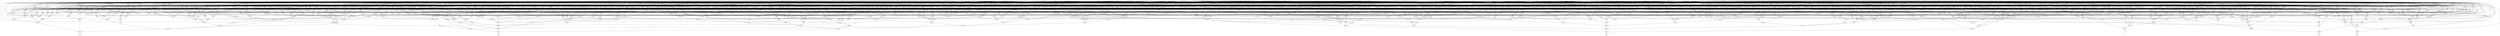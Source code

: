 digraph G {
    274 -> 673;
    657 -> 673;
    499 -> 673;
    1278 -> 274;
    695 -> 274;
    1155 -> 274;
    680 -> 1278;
    709 -> 1278;
    536 -> 1278;
    1354 -> 709;
    818 -> 709;
    1381 -> 709;
    971 -> 1381;
    698 -> 1381;
    253 -> 698;
    649 -> 698;
    892 -> 818;
    649 -> 818;
    762 -> 1354;
    971 -> 1354;
    613 -> 680;
    892 -> 680;
    751 -> 680;
    762 -> 751;
    253 -> 751;
    1381 -> 695;
    1280 -> 695;
    1516 -> 695;
    684 -> 1280;
    613 -> 1280;
    698 -> 684;
    876 -> 684;
    892 -> 876;
    253 -> 876;
    647 -> 1155;
    633 -> 1155;
    613 -> 1155;
    971 -> 633;
    722 -> 633;
    762 -> 722;
    1516 -> 722;
    1440 -> 647;
    971 -> 647;
    1516 -> 1440;
    536 -> 1440;
    762 -> 1440;
    519 -> 657;
    465 -> 657;
    663 -> 657;
    253 -> 663;
    857 -> 663;
    544 -> 663;
    617 -> 857;
    971 -> 857;
    736 -> 617;
    536 -> 617;
    649 -> 736;
    1516 -> 736;
    1440 -> 544;
    722 -> 544;
    888 -> 544;
    613 -> 888;
    253 -> 888;
    675 -> 465;
    537 -> 465;
    665 -> 675;
    253 -> 675;
    1516 -> 665;
    762 -> 665;
    1132 -> 537;
    669 -> 537;
    1516 -> 1132;
    971 -> 1132;
    649 -> 669;
    762 -> 669;
    892 -> 519;
    536 -> 519;
    636 -> 499;
    523 -> 499;
    683 -> 499;
    908 -> 636;
    468 -> 636;
    1231 -> 636;
    1516 -> 908;
    855 -> 908;
    684 -> 908;
    613 -> 855;
    536 -> 855;
    739 -> 468;
    536 -> 468;
    745 -> 468;
    613 -> 745;
    971 -> 745;
    253 -> 739;
    762 -> 739;
    1347 -> 1231;
    1388 -> 1231;
    1516 -> 1347;
    536 -> 1347;
    971 -> 1347;
    253 -> 1388;
    613 -> 1388;
    818 -> 523;
    633 -> 523;
    712 -> 523;
    837 -> 712;
    1516 -> 712;
    818 -> 837;
    613 -> 837;
    848 -> 683;
    684 -> 683;
    788 -> 683;
    1388 -> 788;
    772 -> 788;
    971 -> 772;
    1516 -> 772;
    536 -> 848;
    613 -> 848;
    525 -> 608;
    1403 -> 608;
    595 -> 608;
    373 -> 1403;
    909 -> 1403;
    939 -> 1403;
    547 -> 373;
    797 -> 373;
    592 -> 373;
    1470 -> 547;
    584 -> 547;
    792 -> 547;
    578 -> 792;
    1255 -> 792;
    630 -> 792;
    551 -> 630;
    570 -> 630;
    546 -> 630;
    629 -> 546;
    762 -> 546;
    594 -> 546;
    721 -> 629;
    613 -> 629;
    564 -> 721;
    696 -> 721;
    573 -> 570;
    944 -> 570;
    700 -> 573;
    696 -> 573;
    253 -> 551;
    971 -> 551;
    336 -> 578;
    721 -> 578;
    1388 -> 336;
    1214 -> 336;
    700 -> 1214;
    762 -> 1214;
    767 -> 1255;
    944 -> 1255;
    649 -> 767;
    892 -> 767;
    564 -> 767;
    971 -> 584;
    1423 -> 584;
    925 -> 584;
    700 -> 925;
    560 -> 925;
    551 -> 925;
    892 -> 560;
    971 -> 560;
    700 -> 1423;
    649 -> 1423;
    492 -> 1470;
    944 -> 1470;
    696 -> 492;
    594 -> 492;
    634 -> 797;
    291 -> 797;
    654 -> 797;
    601 -> 634;
    553 -> 634;
    849 -> 634;
    598 -> 849;
    762 -> 849;
    652 -> 598;
    700 -> 598;
    856 -> 652;
    944 -> 652;
    613 -> 856;
    530 -> 856;
    922 -> 553;
    594 -> 553;
    863 -> 922;
    696 -> 922;
    892 -> 863;
    700 -> 863;
    762 -> 601;
    944 -> 601;
    529 -> 291;
    717 -> 291;
    558 -> 291;
    831 -> 717;
    671 -> 717;
    641 -> 717;
    253 -> 641;
    872 -> 641;
    873 -> 641;
    588 -> 873;
    527 -> 873;
    762 -> 588;
    530 -> 588;
    564 -> 527;
    594 -> 527;
    649 -> 872;
    892 -> 872;
    700 -> 872;
    739 -> 671;
    551 -> 671;
    872 -> 671;
    530 -> 831;
    594 -> 831;
    944 -> 831;
    554 -> 529;
    610 -> 529;
    530 -> 529;
    730 -> 610;
    524 -> 610;
    892 -> 730;
    564 -> 730;
    696 -> 524;
    762 -> 524;
    739 -> 554;
    521 -> 554;
    700 -> 521;
    564 -> 521;
    747 -> 558;
    854 -> 558;
    1196 -> 558;
    948 -> 747;
    961 -> 747;
    892 -> 948;
    530 -> 948;
    696 -> 961;
    944 -> 961;
    818 -> 854;
    944 -> 854;
    575 -> 1196;
    727 -> 1196;
    701 -> 1196;
    613 -> 727;
    594 -> 727;
    696 -> 575;
    649 -> 575;
    530 -> 701;
    944 -> 701;
    391 -> 654;
    796 -> 654;
    800 -> 654;
    804 -> 800;
    812 -> 800;
    762 -> 800;
    817 -> 812;
    621 -> 812;
    649 -> 817;
    530 -> 817;
    696 -> 621;
    564 -> 621;
    856 -> 804;
    521 -> 804;
    748 -> 796;
    829 -> 796;
    835 -> 796;
    888 -> 835;
    530 -> 835;
    971 -> 835;
    530 -> 829;
    594 -> 829;
    649 -> 748;
    971 -> 748;
    700 -> 391;
    564 -> 391;
    385 -> 592;
    1120 -> 592;
    841 -> 592;
    808 -> 385;
    687 -> 385;
    741 -> 385;
    971 -> 741;
    1496 -> 741;
    814 -> 741;
    551 -> 814;
    969 -> 814;
    594 -> 814;
    564 -> 969;
    696 -> 969;
    969 -> 1496;
    817 -> 1496;
    793 -> 808;
    969 -> 808;
    594 -> 808;
    700 -> 793;
    649 -> 793;
    560 -> 793;
    727 -> 687;
    601 -> 687;
    696 -> 687;
    715 -> 1120;
    1487 -> 1120;
    700 -> 715;
    835 -> 715;
    944 -> 715;
    976 -> 1487;
    588 -> 1487;
    253 -> 1487;
    700 -> 976;
    944 -> 976;
    723 -> 841;
    965 -> 841;
    1452 -> 841;
    521 -> 965;
    530 -> 965;
    1257 -> 723;
    971 -> 723;
    892 -> 1257;
    762 -> 1257;
    888 -> 1452;
    969 -> 1452;
    764 -> 1452;
    700 -> 764;
    971 -> 764;
    971 -> 909;
    784 -> 909;
    858 -> 909;
    859 -> 858;
    612 -> 858;
    948 -> 859;
    740 -> 859;
    696 -> 859;
    1423 -> 740;
    594 -> 740;
    564 -> 612;
    971 -> 612;
    727 -> 784;
    969 -> 784;
    1487 -> 784;
    971 -> 939;
    290 -> 939;
    926 -> 939;
    1368 -> 926;
    875 -> 926;
    877 -> 926;
    700 -> 875;
    710 -> 875;
    739 -> 875;
    649 -> 710;
    762 -> 710;
    818 -> 1368;
    762 -> 1368;
    721 -> 877;
    594 -> 877;
    942 -> 290;
    879 -> 290;
    762 -> 290;
    573 -> 942;
    613 -> 942;
    944 -> 942;
    696 -> 879;
    820 -> 879;
    613 -> 879;
    594 -> 820;
    944 -> 820;
    832 -> 525;
    880 -> 525;
    553 -> 832;
    868 -> 832;
    881 -> 832;
    594 -> 881;
    856 -> 881;
    828 -> 881;
    818 -> 828;
    530 -> 828;
    884 -> 868;
    948 -> 868;
    700 -> 868;
    253 -> 884;
    696 -> 884;
    564 -> 880;
    762 -> 880;
    564 -> 595;
    309 -> 595;
    752 -> 595;
    971 -> 309;
    881 -> 309;
    686 -> 309;
    925 -> 686;
    829 -> 686;
    806 -> 752;
    961 -> 752;
    594 -> 806;
    875 -> 806;
    336 -> 806;
    1280 -> 623;
    1300 -> 623;
    627 -> 623;
    920 -> 627;
    1255 -> 627;
    889 -> 627;
    275 -> 920;
    530 -> 920;
    628 -> 275;
    662 -> 275;
    892 -> 628;
    696 -> 628;
    649 -> 662;
    696 -> 662;
    498 -> 889;
    818 -> 889;
    740 -> 889;
    613 -> 498;
    594 -> 498;
    863 -> 1300;
    594 -> 1300;
    897 -> 901;
    539 -> 901;
    910 -> 901;
    569 -> 897;
    794 -> 897;
    411 -> 897;
    748 -> 411;
    921 -> 411;
    511 -> 411;
    929 -> 511;
    556 -> 511;
    722 -> 511;
    1258 -> 556;
    770 -> 556;
    950 -> 556;
    721 -> 950;
    611 -> 950;
    328 -> 950;
    958 -> 328;
    965 -> 328;
    325 -> 328;
    451 -> 325;
    1370 -> 325;
    700 -> 325;
    971 -> 451;
    876 -> 451;
    530 -> 1370;
    564 -> 1370;
    818 -> 958;
    253 -> 958;
    863 -> 611;
    253 -> 611;
    451 -> 1258;
    960 -> 1258;
    493 -> 960;
    1289 -> 960;
    594 -> 960;
    696 -> 493;
    530 -> 493;
    564 -> 1289;
    944 -> 1289;
    903 -> 770;
    818 -> 770;
    574 -> 770;
    564 -> 903;
    944 -> 903;
    253 -> 574;
    530 -> 574;
    594 -> 574;
    285 -> 929;
    1037 -> 929;
    700 -> 929;
    958 -> 1037;
    962 -> 1037;
    530 -> 962;
    696 -> 962;
    944 -> 962;
    451 -> 285;
    1050 -> 285;
    493 -> 1050;
    944 -> 1050;
    689 -> 921;
    967 -> 921;
    1467 -> 921;
    989 -> 1467;
    718 -> 1467;
    974 -> 1467;
    982 -> 718;
    850 -> 718;
    656 -> 982;
    732 -> 982;
    536 -> 656;
    756 -> 656;
    564 -> 756;
    613 -> 756;
    762 -> 732;
    674 -> 732;
    892 -> 674;
    1516 -> 674;
    728 -> 850;
    944 -> 850;
    530 -> 728;
    594 -> 728;
    643 -> 989;
    257 -> 989;
    985 -> 989;
    536 -> 643;
    526 -> 643;
    564 -> 526;
    613 -> 526;
    530 -> 257;
    594 -> 257;
    944 -> 257;
    1516 -> 985;
    762 -> 985;
    253 -> 974;
    696 -> 974;
    700 -> 974;
    643 -> 967;
    985 -> 967;
    253 -> 689;
    724 -> 689;
    986 -> 689;
    944 -> 986;
    734 -> 986;
    594 -> 734;
    530 -> 734;
    892 -> 724;
    700 -> 724;
    696 -> 724;
    782 -> 794;
    528 -> 794;
    819 -> 794;
    1099 -> 819;
    900 -> 819;
    931 -> 819;
    833 -> 900;
    943 -> 900;
    555 -> 900;
    991 -> 555;
    1135 -> 555;
    874 -> 991;
    830 -> 991;
    530 -> 874;
    944 -> 874;
    594 -> 830;
    700 -> 830;
    253 -> 1135;
    696 -> 1135;
    696 -> 943;
    1495 -> 943;
    700 -> 1495;
    253 -> 1495;
    944 -> 833;
    594 -> 833;
    530 -> 833;
    974 -> 1099;
    986 -> 1099;
    1151 -> 1099;
    1383 -> 1151;
    893 -> 1151;
    1495 -> 1383;
    696 -> 1383;
    944 -> 893;
    1019 -> 893;
    530 -> 1019;
    594 -> 1019;
    564 -> 931;
    613 -> 931;
    536 -> 931;
    949 -> 528;
    1345 -> 528;
    514 -> 1345;
    850 -> 1345;
    301 -> 1345;
    510 -> 301;
    974 -> 301;
    734 -> 510;
    944 -> 510;
    253 -> 514;
    700 -> 514;
    696 -> 514;
    1383 -> 949;
    651 -> 949;
    1019 -> 651;
    944 -> 651;
    526 -> 782;
    536 -> 782;
    736 -> 569;
    762 -> 569;
    505 -> 539;
    502 -> 539;
    501 -> 539;
    370 -> 505;
    1507 -> 505;
    495 -> 505;
    1088 -> 370;
    977 -> 370;
    968 -> 370;
    253 -> 977;
    899 -> 977;
    895 -> 977;
    488 -> 895;
    487 -> 895;
    818 -> 895;
    650 -> 487;
    772 -> 487;
    727 -> 650;
    969 -> 650;
    879 -> 650;
    1145 -> 488;
    661 -> 488;
    482 -> 488;
    1312 -> 482;
    722 -> 482;
    696 -> 482;
    727 -> 1312;
    944 -> 1312;
    848 -> 661;
    829 -> 661;
    762 -> 1145;
    564 -> 1145;
    475 -> 899;
    862 -> 899;
    474 -> 899;
    825 -> 474;
    527 -> 474;
    472 -> 474;
    537 -> 472;
    519 -> 472;
    530 -> 825;
    696 -> 825;
    1347 -> 862;
    581 -> 862;
    892 -> 581;
    649 -> 581;
    469 -> 475;
    825 -> 475;
    594 -> 475;
    944 -> 469;
    564 -> 469;
    957 -> 1088;
    1319 -> 1088;
    974 -> 1088;
    473 -> 1319;
    893 -> 1319;
    463 -> 473;
    1001 -> 473;
    674 -> 463;
    971 -> 463;
    564 -> 1001;
    613 -> 1001;
    536 -> 1001;
    640 -> 957;
    816 -> 957;
    459 -> 957;
    1516 -> 640;
    971 -> 640;
    669 -> 640;
    564 -> 816;
    944 -> 816;
    734 -> 816;
    613 -> 459;
    536 -> 459;
    676 -> 968;
    496 -> 968;
    1270 -> 968;
    456 -> 1270;
    454 -> 1270;
    384 -> 1270;
    700 -> 384;
    449 -> 384;
    537 -> 384;
    613 -> 449;
    944 -> 449;
    864 -> 449;
    530 -> 864;
    536 -> 864;
    1132 -> 454;
    448 -> 454;
    564 -> 448;
    536 -> 448;
    418 -> 456;
    440 -> 456;
    892 -> 418;
    700 -> 418;
    253 -> 418;
    649 -> 440;
    530 -> 440;
    949 -> 676;
    640 -> 676;
    786 -> 676;
    564 -> 786;
    613 -> 786;
    536 -> 786;
    472 -> 496;
    1515 -> 496;
    498 -> 496;
    1425 -> 1515;
    944 -> 1515;
    696 -> 1425;
    530 -> 1425;
    434 -> 1507;
    802 -> 1507;
    938 -> 1507;
    907 -> 434;
    1318 -> 434;
    432 -> 434;
    446 -> 907;
    431 -> 907;
    428 -> 907;
    613 -> 428;
    1157 -> 428;
    423 -> 428;
    649 -> 423;
    421 -> 423;
    253 -> 423;
    701 -> 421;
    927 -> 421;
    536 -> 927;
    594 -> 927;
    751 -> 1157;
    674 -> 1157;
    974 -> 431;
    1019 -> 431;
    944 -> 431;
    772 -> 446;
    766 -> 446;
    892 -> 446;
    613 -> 766;
    564 -> 766;
    916 -> 1318;
    1246 -> 1318;
    417 -> 1318;
    647 -> 417;
    540 -> 417;
    517 -> 417;
    655 -> 540;
    498 -> 540;
    649 -> 655;
    789 -> 655;
    696 -> 789;
    944 -> 789;
    416 -> 517;
    674 -> 517;
    637 -> 517;
    536 -> 416;
    766 -> 416;
    514 -> 416;
    971 -> 637;
    762 -> 637;
    633 -> 916;
    913 -> 916;
    415 -> 916;
    564 -> 913;
    649 -> 913;
    613 -> 415;
    530 -> 415;
    594 -> 415;
    413 -> 1246;
    840 -> 1246;
    526 -> 1246;
    831 -> 413;
    1516 -> 413;
    698 -> 840;
    573 -> 840;
    574 -> 432;
    472 -> 432;
    410 -> 432;
    943 -> 410;
    661 -> 410;
    1332 -> 410;
    971 -> 1332;
    913 -> 1332;
    407 -> 802;
    372 -> 802;
    726 -> 802;
    405 -> 372;
    823 -> 372;
    975 -> 372;
    894 -> 975;
    403 -> 975;
    418 -> 975;
    902 -> 894;
    621 -> 894;
    665 -> 902;
    406 -> 902;
    971 -> 406;
    649 -> 406;
    848 -> 403;
    1019 -> 403;
    696 -> 823;
    498 -> 823;
    402 -> 405;
    406 -> 405;
    722 -> 405;
    564 -> 402;
    944 -> 402;
    472 -> 407;
    1515 -> 407;
    400 -> 407;
    253 -> 400;
    594 -> 400;
    818 -> 726;
    633 -> 726;
    472 -> 726;
    1210 -> 938;
    660 -> 938;
    737 -> 938;
    396 -> 737;
    862 -> 737;
    394 -> 737;
    647 -> 394;
    257 -> 394;
    269 -> 394;
    649 -> 269;
    253 -> 269;
    829 -> 396;
    526 -> 396;
    469 -> 1210;
    389 -> 1210;
    388 -> 1210;
    1381 -> 389;
    387 -> 389;
    892 -> 387;
    1516 -> 387;
    700 -> 388;
    530 -> 388;
    313 -> 660;
    1066 -> 660;
    383 -> 660;
    902 -> 313;
    257 -> 313;
    848 -> 1066;
    730 -> 1066;
    700 -> 383;
    696 -> 383;
    593 -> 495;
    381 -> 495;
    952 -> 495;
    354 -> 593;
    1178 -> 593;
    716 -> 593;
    1009 -> 1178;
    990 -> 1178;
    379 -> 1178;
    376 -> 379;
    693 -> 379;
    769 -> 379;
    375 -> 769;
    415 -> 769;
    545 -> 375;
    536 -> 375;
    892 -> 545;
    564 -> 545;
    594 -> 693;
    1263 -> 693;
    613 -> 1263;
    536 -> 1263;
    649 -> 376;
    564 -> 376;
    696 -> 376;
    374 -> 1009;
    445 -> 1009;
    628 -> 374;
    536 -> 374;
    944 -> 445;
    498 -> 445;
    586 -> 990;
    721 -> 990;
    519 -> 586;
    498 -> 586;
    550 -> 716;
    599 -> 716;
    573 -> 716;
    963 -> 599;
    519 -> 599;
    422 -> 599;
    736 -> 422;
    971 -> 422;
    944 -> 963;
    564 -> 963;
    613 -> 963;
    931 -> 550;
    674 -> 550;
    860 -> 550;
    649 -> 860;
    762 -> 860;
    971 -> 860;
    1516 -> 354;
    762 -> 354;
    971 -> 354;
    486 -> 381;
    882 -> 381;
    366 -> 381;
    409 -> 486;
    722 -> 486;
    1423 -> 486;
    877 -> 409;
    533 -> 409;
    365 -> 409;
    1138 -> 533;
    253 -> 533;
    944 -> 1138;
    395 -> 1138;
    613 -> 395;
    530 -> 395;
    831 -> 365;
    361 -> 365;
    668 -> 365;
    696 -> 361;
    613 -> 361;
    344 -> 361;
    564 -> 344;
    253 -> 344;
    820 -> 668;
    395 -> 668;
    356 -> 668;
    564 -> 356;
    253 -> 356;
    696 -> 356;
    353 -> 882;
    478 -> 882;
    893 -> 882;
    967 -> 478;
    1383 -> 478;
    748 -> 478;
    943 -> 353;
    656 -> 353;
    902 -> 353;
    302 -> 366;
    954 -> 366;
    351 -> 366;
    514 -> 954;
    831 -> 954;
    349 -> 954;
    850 -> 349;
    943 -> 349;
    431 -> 349;
    348 -> 351;
    354 -> 351;
    1050 -> 348;
    1370 -> 348;
    369 -> 348;
    594 -> 369;
    536 -> 369;
    587 -> 369;
    892 -> 587;
    253 -> 587;
    346 -> 302;
    674 -> 302;
    971 -> 302;
    766 -> 346;
    536 -> 346;
    514 -> 952;
    1512 -> 952;
    513 -> 952;
    259 -> 513;
    518 -> 513;
    569 -> 513;
    375 -> 518;
    856 -> 518;
    594 -> 518;
    548 -> 259;
    652 -> 259;
    345 -> 259;
    542 -> 548;
    536 -> 548;
    892 -> 542;
    700 -> 542;
    931 -> 345;
    724 -> 345;
    833 -> 1512;
    473 -> 1512;
    561 -> 1512;
    850 -> 561;
    640 -> 561;
    786 -> 561;
    611 -> 502;
    781 -> 502;
    626 -> 502;
    890 -> 626;
    1276 -> 626;
    510 -> 626;
    491 -> 1276;
    827 -> 1276;
    677 -> 1276;
    1220 -> 677;
    656 -> 677;
    406 -> 677;
    342 -> 1220;
    985 -> 1220;
    340 -> 1220;
    1495 -> 340;
    674 -> 340;
    696 -> 340;
    892 -> 342;
    253 -> 342;
    696 -> 342;
    643 -> 827;
    892 -> 827;
    338 -> 491;
    964 -> 491;
    751 -> 338;
    736 -> 338;
    696 -> 964;
    700 -> 964;
    704 -> 890;
    1394 -> 890;
    643 -> 890;
    696 -> 1394;
    876 -> 1394;
    966 -> 1394;
    1354 -> 966;
    736 -> 966;
    1397 -> 704;
    1262 -> 704;
    892 -> 704;
    971 -> 1397;
    736 -> 1397;
    700 -> 1262;
    696 -> 1262;
    253 -> 1262;
    772 -> 781;
    1267 -> 781;
    720 -> 781;
    629 -> 720;
    413 -> 720;
    1019 -> 1267;
    1454 -> 1267;
    500 -> 1267;
    833 -> 500;
    453 -> 500;
    613 -> 500;
    564 -> 453;
    696 -> 453;
    331 -> 1454;
    696 -> 1454;
    613 -> 1454;
    564 -> 331;
    944 -> 331;
    722 -> 501;
    330 -> 501;
    1072 -> 501;
    744 -> 330;
    377 -> 330;
    427 -> 330;
    911 -> 427;
    324 -> 427;
    1019 -> 911;
    1041 -> 911;
    321 -> 911;
    314 -> 321;
    756 -> 321;
    829 -> 314;
    789 -> 314;
    564 -> 1041;
    944 -> 1041;
    852 -> 1041;
    696 -> 852;
    613 -> 852;
    700 -> 324;
    253 -> 324;
    649 -> 324;
    728 -> 377;
    1041 -> 377;
    937 -> 377;
    510 -> 937;
    312 -> 937;
    969 -> 312;
    613 -> 312;
    253 -> 744;
    700 -> 744;
    649 -> 744;
    733 -> 1072;
    779 -> 1072;
    772 -> 1072;
    507 -> 779;
    613 -> 779;
    565 -> 779;
    530 -> 507;
    283 -> 507;
    310 -> 507;
    453 -> 310;
    986 -> 310;
    1238 -> 310;
    594 -> 1238;
    402 -> 1238;
    307 -> 1238;
    696 -> 307;
    530 -> 307;
    594 -> 283;
    696 -> 283;
    402 -> 283;
    1495 -> 565;
    892 -> 565;
    306 -> 733;
    1301 -> 733;
    304 -> 733;
    443 -> 306;
    436 -> 306;
    892 -> 306;
    483 -> 443;
    893 -> 443;
    886 -> 443;
    613 -> 483;
    969 -> 483;
    831 -> 886;
    299 -> 886;
    613 -> 299;
    696 -> 299;
    564 -> 299;
    253 -> 436;
    700 -> 436;
    483 -> 1301;
    1495 -> 1301;
    257 -> 1301;
    922 -> 304;
    735 -> 304;
    833 -> 304;
    613 -> 735;
    821 -> 735;
    253 -> 821;
    564 -> 821;
    297 -> 910;
    294 -> 910;
    512 -> 910;
    611 -> 297;
    296 -> 297;
    439 -> 297;
    722 -> 439;
    810 -> 439;
    289 -> 439;
    613 -> 810;
    393 -> 810;
    352 -> 810;
    572 -> 393;
    1039 -> 393;
    287 -> 393;
    453 -> 1039;
    850 -> 1039;
    773 -> 1039;
    986 -> 773;
    621 -> 773;
    812 -> 287;
    632 -> 287;
    833 -> 632;
    1262 -> 632;
    649 -> 572;
    700 -> 572;
    253 -> 572;
    552 -> 352;
    286 -> 352;
    979 -> 352;
    510 -> 552;
    483 -> 552;
    572 -> 552;
    549 -> 286;
    281 -> 286;
    1298 -> 286;
    971 -> 1298;
    1423 -> 1298;
    1425 -> 281;
    613 -> 281;
    944 -> 281;
    1425 -> 549;
    564 -> 549;
    613 -> 549;
    280 -> 979;
    766 -> 979;
    1013 -> 979;
    257 -> 280;
    253 -> 280;
    700 -> 1013;
    696 -> 1013;
    277 -> 289;
    327 -> 289;
    971 -> 289;
    682 -> 327;
    1159 -> 327;
    722 -> 327;
    273 -> 1159;
    863 -> 1159;
    1138 -> 273;
    272 -> 273;
    299 -> 273;
    530 -> 272;
    766 -> 272;
    415 -> 682;
    730 -> 682;
    442 -> 682;
    613 -> 442;
    944 -> 442;
    922 -> 442;
    762 -> 277;
    387 -> 277;
    639 -> 277;
    1289 -> 639;
    498 -> 639;
    696 -> 639;
    643 -> 296;
    778 -> 296;
    585 -> 296;
    696 -> 585;
    923 -> 585;
    335 -> 585;
    1145 -> 923;
    661 -> 923;
    1377 -> 923;
    1080 -> 1377;
    848 -> 1377;
    1354 -> 1080;
    833 -> 1080;
    339 -> 335;
    403 -> 335;
    453 -> 335;
    762 -> 339;
    422 -> 339;
    966 -> 778;
    651 -> 778;
    347 -> 778;
    594 -> 347;
    662 -> 347;
    494 -> 347;
    985 -> 494;
    971 -> 494;
    426 -> 294;
    1017 -> 294;
    935 -> 294;
    953 -> 426;
    461 -> 426;
    268 -> 426;
    754 -> 953;
    322 -> 953;
    831 -> 953;
    516 -> 322;
    675 -> 322;
    604 -> 322;
    264 -> 604;
    459 -> 604;
    757 -> 264;
    674 -> 264;
    649 -> 757;
    1354 -> 757;
    1001 -> 516;
    605 -> 516;
    649 -> 605;
    700 -> 605;
    696 -> 605;
    605 -> 754;
    262 -> 754;
    1461 -> 754;
    971 -> 1461;
    985 -> 1461;
    667 -> 1461;
    621 -> 667;
    459 -> 667;
    542 -> 262;
    564 -> 262;
    1222 -> 461;
    560 -> 461;
    359 -> 1222;
    989 -> 1222;
    329 -> 1222;
    967 -> 329;
    1083 -> 329;
    1019 -> 329;
    1447 -> 1083;
    256 -> 1083;
    700 -> 1447;
    253 -> 1447;
    944 -> 256;
    696 -> 256;
    696 -> 359;
    253 -> 359;
    700 -> 359;
    506 -> 268;
    912 -> 268;
    362 -> 268;
    564 -> 912;
    255 -> 912;
    843 -> 912;
    315 -> 843;
    729 -> 843;
    354 -> 729;
    580 -> 729;
    252 -> 729;
    1440 -> 252;
    721 -> 252;
    944 -> 580;
    864 -> 580;
    541 -> 315;
    1440 -> 315;
    696 -> 315;
    971 -> 541;
    649 -> 541;
    944 -> 541;
    530 -> 255;
    386 -> 255;
    1244 -> 255;
    1347 -> 1244;
    936 -> 1244;
    530 -> 936;
    762 -> 936;
    1516 -> 386;
    669 -> 386;
    536 -> 386;
    995 -> 362;
    999 -> 362;
    649 -> 362;
    982 -> 999;
    510 -> 999;
    514 -> 999;
    1183 -> 995;
    1000 -> 995;
    265 -> 995;
    1003 -> 265;
    661 -> 265;
    943 -> 265;
    762 -> 1003;
    944 -> 1003;
    564 -> 1003;
    1383 -> 1000;
    656 -> 1000;
    594 -> 1183;
    637 -> 1183;
    674 -> 1183;
    892 -> 506;
    1447 -> 506;
    1004 -> 1017;
    688 -> 1017;
    591 -> 1017;
    463 -> 591;
    531 -> 591;
    1363 -> 591;
    1010 -> 531;
    566 -> 531;
    1011 -> 531;
    931 -> 566;
    510 -> 566;
    1014 -> 566;
    986 -> 1014;
    782 -> 1014;
    331 -> 1011;
    1016 -> 1011;
    1143 -> 1011;
    1262 -> 1143;
    613 -> 1143;
    594 -> 1016;
    864 -> 1016;
    700 -> 1010;
    253 -> 1010;
    696 -> 1010;
    1018 -> 1363;
    932 -> 1363;
    418 -> 1363;
    696 -> 932;
    857 -> 932;
    944 -> 932;
    1020 -> 1018;
    364 -> 1018;
    536 -> 1018;
    422 -> 364;
    701 -> 364;
    471 -> 1020;
    860 -> 1020;
    825 -> 471;
    1516 -> 471;
    564 -> 471;
    1107 -> 1004;
    1021 -> 1004;
    354 -> 1004;
    1022 -> 1021;
    1023 -> 1021;
    516 -> 1021;
    449 -> 1022;
    542 -> 1022;
    262 -> 1023;
    1027 -> 1023;
    530 -> 1027;
    1263 -> 1027;
    346 -> 1107;
    1032 -> 1107;
    724 -> 1107;
    613 -> 1032;
    944 -> 1032;
    536 -> 1032;
    853 -> 688;
    1419 -> 688;
    1029 -> 688;
    1034 -> 1419;
    640 -> 1419;
    1495 -> 1419;
    696 -> 1034;
    893 -> 1034;
    314 -> 1034;
    1038 -> 853;
    1040 -> 853;
    444 -> 853;
    489 -> 444;
    831 -> 444;
    514 -> 444;
    971 -> 489;
    674 -> 489;
    665 -> 1040;
    1045 -> 1040;
    892 -> 1045;
    649 -> 1045;
    971 -> 1045;
    436 -> 1038;
    530 -> 1038;
    536 -> 1029;
    766 -> 1029;
    725 -> 935;
    842 -> 935;
    869 -> 935;
    1047 -> 725;
    1048 -> 725;
    818 -> 725;
    1049 -> 1048;
    1051 -> 1048;
    1516 -> 1048;
    1327 -> 1051;
    598 -> 1051;
    762 -> 1051;
    307 -> 1327;
    527 -> 1327;
    613 -> 1327;
    727 -> 1049;
    701 -> 1049;
    893 -> 1047;
    1052 -> 1047;
    1053 -> 1047;
    621 -> 1052;
    1054 -> 1052;
    1056 -> 1052;
    656 -> 1054;
    1064 -> 1054;
    971 -> 1064;
    665 -> 1064;
    494 -> 1056;
    848 -> 1056;
    453 -> 1056;
    1462 -> 1053;
    316 -> 1053;
    772 -> 1053;
    312 -> 316;
    652 -> 316;
    700 -> 316;
    942 -> 1462;
    396 -> 1462;
    1062 -> 1462;
    856 -> 1062;
    391 -> 1062;
    463 -> 869;
    311 -> 869;
    1065 -> 869;
    1067 -> 1065;
    1460 -> 1065;
    722 -> 1065;
    773 -> 1460;
    744 -> 1460;
    613 -> 1460;
    1068 -> 1067;
    1070 -> 1067;
    303 -> 1067;
    965 -> 303;
    837 -> 303;
    1073 -> 303;
    721 -> 1073;
    1409 -> 1073;
    613 -> 1073;
    892 -> 1409;
    649 -> 1409;
    700 -> 1409;
    854 -> 1068;
    1075 -> 1068;
    1013 -> 1075;
    613 -> 1075;
    700 -> 1070;
    1077 -> 1070;
    1381 -> 1070;
    564 -> 1077;
    530 -> 1077;
    1081 -> 311;
    782 -> 311;
    467 -> 311;
    1006 -> 467;
    855 -> 467;
    331 -> 1006;
    1019 -> 1006;
    359 -> 1006;
    833 -> 1081;
    1084 -> 1081;
    700 -> 1084;
    253 -> 1084;
    696 -> 1084;
    1086 -> 842;
    1089 -> 842;
    1090 -> 842;
    786 -> 1089;
    1081 -> 1089;
    1091 -> 1089;
    850 -> 1091;
    1029 -> 1091;
    1262 -> 1091;
    1092 -> 1086;
    459 -> 1086;
    1010 -> 1086;
    331 -> 1092;
    734 -> 1092;
    762 -> 1090;
    674 -> 1090;
    971 -> 1090;
    994 -> 512;
    1504 -> 512;
    1094 -> 512;
    1097 -> 994;
    1191 -> 994;
    1076 -> 994;
    940 -> 1097;
    435 -> 1097;
    490 -> 1097;
    1101 -> 490;
    827 -> 490;
    429 -> 490;
    594 -> 429;
    416 -> 429;
    288 -> 429;
    1064 -> 288;
    874 -> 288;
    850 -> 1101;
    640 -> 1101;
    1010 -> 1101;
    1102 -> 940;
    494 -> 940;
    1104 -> 940;
    1470 -> 1102;
    1106 -> 1102;
    536 -> 1106;
    253 -> 1106;
    762 -> 1104;
    581 -> 1104;
    888 -> 1104;
    1012 -> 435;
    1397 -> 435;
    831 -> 435;
    786 -> 1012;
    943 -> 1012;
    1110 -> 1012;
    418 -> 1110;
    1113 -> 1110;
    696 -> 1113;
    613 -> 1113;
    536 -> 1113;
    1115 -> 1191;
    1117 -> 1191;
    562 -> 1191;
    915 -> 1115;
    1111 -> 1115;
    1118 -> 1115;
    989 -> 1118;
    1122 -> 1118;
    964 -> 1118;
    818 -> 1122;
    971 -> 1122;
    669 -> 1111;
    1347 -> 1111;
    400 -> 1111;
    1516 -> 915;
    1126 -> 915;
    448 -> 915;
    696 -> 1126;
    971 -> 1126;
    1127 -> 1117;
    690 -> 1117;
    1281 -> 1117;
    903 -> 1127;
    1130 -> 1127;
    927 -> 1127;
    1040 -> 1130;
    1131 -> 1130;
    613 -> 1131;
    1135 -> 1131;
    971 -> 690;
    1081 -> 690;
    827 -> 690;
    583 -> 1281;
    472 -> 1281;
    1152 -> 1281;
    700 -> 583;
    1134 -> 583;
    1144 -> 583;
    613 -> 1144;
    573 -> 1144;
    944 -> 1144;
    395 -> 1134;
    944 -> 1134;
    1090 -> 1152;
    1006 -> 1152;
    459 -> 1152;
    1146 -> 562;
    1054 -> 562;
    988 -> 562;
    893 -> 1146;
    359 -> 1146;
    892 -> 1146;
    1092 -> 988;
    258 -> 988;
    852 -> 988;
    387 -> 258;
    1147 -> 258;
    253 -> 258;
    700 -> 1147;
    971 -> 1147;
    357 -> 1076;
    1007 -> 1076;
    743 -> 1076;
    388 -> 743;
    599 -> 743;
    579 -> 743;
    1454 -> 579;
    258 -> 579;
    1149 -> 579;
    530 -> 1149;
    1187 -> 1149;
    700 -> 1187;
    594 -> 1187;
    475 -> 357;
    570 -> 357;
    389 -> 357;
    1150 -> 1007;
    454 -> 1007;
    1153 -> 1007;
    944 -> 1150;
    971 -> 1150;
    1440 -> 1150;
    573 -> 1153;
    269 -> 1153;
    1055 -> 1504;
    1156 -> 1504;
    543 -> 1504;
    1160 -> 1055;
    1161 -> 1055;
    1163 -> 1055;
    1164 -> 1160;
    1167 -> 1160;
    844 -> 1160;
    1172 -> 844;
    339 -> 844;
    1173 -> 844;
    1176 -> 1173;
    1180 -> 1173;
    448 -> 1173;
    736 -> 1176;
    831 -> 1176;
    253 -> 1180;
    573 -> 1180;
    613 -> 1180;
    1262 -> 1172;
    786 -> 1172;
    880 -> 1164;
    706 -> 1164;
    406 -> 1164;
    948 -> 706;
    267 -> 706;
    536 -> 267;
    613 -> 267;
    594 -> 267;
    606 -> 1167;
    749 -> 1167;
    354 -> 1167;
    948 -> 606;
    1370 -> 606;
    536 -> 606;
    649 -> 749;
    1495 -> 749;
    765 -> 1161;
    1181 -> 1161;
    1133 -> 1161;
    537 -> 1133;
    412 -> 1133;
    758 -> 1133;
    1176 -> 758;
    519 -> 758;
    739 -> 758;
    1027 -> 412;
    542 -> 412;
    580 -> 765;
    749 -> 765;
    354 -> 765;
    1184 -> 1181;
    669 -> 1181;
    1347 -> 1181;
    892 -> 1184;
    253 -> 1184;
    1186 -> 1184;
    700 -> 1186;
    530 -> 1186;
    944 -> 1186;
    1188 -> 1163;
    1189 -> 1163;
    941 -> 1163;
    1000 -> 1188;
    313 -> 1188;
    1192 -> 1188;
    732 -> 1192;
    1029 -> 1192;
    1259 -> 1192;
    831 -> 1259;
    1084 -> 1259;
    1075 -> 1189;
    472 -> 1189;
    1342 -> 1189;
    338 -> 1342;
    1197 -> 1342;
    786 -> 1342;
    573 -> 1197;
    831 -> 1197;
    774 -> 941;
    798 -> 941;
    1166 -> 941;
    1066 -> 774;
    1259 -> 774;
    537 -> 798;
    1016 -> 798;
    821 -> 798;
    1168 -> 1166;
    647 -> 1166;
    1200 -> 1166;
    649 -> 1168;
    564 -> 1168;
    415 -> 1168;
    354 -> 1200;
    605 -> 1200;
    1032 -> 1200;
    768 -> 1156;
    1201 -> 1156;
    1202 -> 1156;
    1015 -> 768;
    1194 -> 768;
    750 -> 1194;
    1049 -> 1194;
    1203 -> 1194;
    633 -> 1203;
    498 -> 1203;
    874 -> 1203;
    1516 -> 750;
    581 -> 750;
    536 -> 750;
    837 -> 1015;
    421 -> 1015;
    862 -> 1201;
    650 -> 1201;
    1205 -> 1201;
    472 -> 1205;
    727 -> 1205;
    696 -> 1205;
    951 -> 1202;
    1208 -> 1202;
    1211 -> 1202;
    252 -> 1211;
    587 -> 1211;
    594 -> 951;
    971 -> 951;
    649 -> 1208;
    594 -> 1208;
    1212 -> 543;
    1216 -> 543;
    1078 -> 543;
    692 -> 1212;
    1217 -> 1212;
    672 -> 1212;
    354 -> 672;
    1218 -> 672;
    1224 -> 672;
    1040 -> 1224;
    1225 -> 1224;
    436 -> 1225;
    962 -> 1225;
    459 -> 1225;
    1226 -> 1218;
    1435 -> 1218;
    649 -> 1226;
    253 -> 1226;
    696 -> 1226;
    594 -> 1435;
    944 -> 1435;
    536 -> 1435;
    647 -> 692;
    498 -> 692;
    874 -> 692;
    494 -> 1217;
    1172 -> 1217;
    257 -> 1217;
    404 -> 1216;
    1190 -> 1216;
    1229 -> 1216;
    1259 -> 1229;
    931 -> 1229;
    674 -> 1229;
    762 -> 1190;
    874 -> 1190;
    969 -> 1190;
    1495 -> 404;
    406 -> 404;
    1516 -> 404;
    1174 -> 1078;
    537 -> 1078;
    1230 -> 1078;
    1487 -> 1230;
    750 -> 1230;
    700 -> 1174;
    1077 -> 1174;
    1263 -> 1174;
    1170 -> 1094;
    783 -> 1094;
    1233 -> 1094;
    569 -> 1170;
    1235 -> 1170;
    1236 -> 1170;
    1237 -> 1236;
    651 -> 1236;
    656 -> 1236;
    406 -> 1237;
    1119 -> 1237;
    1239 -> 1237;
    674 -> 1119;
    943 -> 1119;
    1179 -> 1119;
    985 -> 1179;
    418 -> 1179;
    1423 -> 1239;
    985 -> 1239;
    342 -> 1239;
    1001 -> 1235;
    1103 -> 1235;
    355 -> 1235;
    1084 -> 1103;
    850 -> 1103;
    1242 -> 1103;
    510 -> 1242;
    359 -> 1242;
    1245 -> 355;
    346 -> 355;
    359 -> 1245;
    986 -> 1245;
    632 -> 1245;
    722 -> 783;
    1247 -> 783;
    1248 -> 783;
    1249 -> 1248;
    1252 -> 1248;
    892 -> 1248;
    763 -> 1252;
    986 -> 1252;
    640 -> 1252;
    656 -> 763;
    1262 -> 763;
    1054 -> 1249;
    280 -> 1249;
    383 -> 1249;
    1254 -> 1247;
    958 -> 1247;
    980 -> 1247;
    1256 -> 980;
    1193 -> 980;
    1381 -> 980;
    944 -> 1193;
    573 -> 1193;
    1260 -> 1193;
    1425 -> 1260;
    479 -> 1260;
    594 -> 479;
    944 -> 479;
    1077 -> 1256;
    969 -> 1256;
    594 -> 1256;
    903 -> 1254;
    696 -> 1254;
    594 -> 1254;
    1265 -> 1233;
    834 -> 1233;
    263 -> 1233;
    1268 -> 1265;
    1124 -> 1265;
    1271 -> 1265;
    1274 -> 1268;
    1171 -> 1268;
    386 -> 1268;
    262 -> 1171;
    856 -> 1171;
    724 -> 1274;
    613 -> 1274;
    944 -> 1274;
    836 -> 1124;
    827 -> 1124;
    651 -> 1124;
    359 -> 836;
    1397 -> 836;
    1199 -> 836;
    762 -> 1199;
    1084 -> 1199;
    736 -> 1199;
    569 -> 1271;
    1123 -> 1271;
    1275 -> 1271;
    374 -> 1123;
    1312 -> 1123;
    644 -> 1123;
    855 -> 644;
    527 -> 644;
    628 -> 644;
    1231 -> 1275;
    340 -> 1275;
    1092 -> 1275;
    917 -> 834;
    1105 -> 834;
    1221 -> 834;
    1158 -> 1221;
    615 -> 1221;
    705 -> 1221;
    1516 -> 615;
    421 -> 615;
    1279 -> 615;
    665 -> 1279;
    603 -> 1279;
    564 -> 1279;
    536 -> 603;
    530 -> 603;
    594 -> 603;
    1282 -> 705;
    678 -> 705;
    386 -> 705;
    820 -> 678;
    318 -> 678;
    892 -> 318;
    253 -> 318;
    696 -> 318;
    545 -> 1282;
    574 -> 1282;
    1388 -> 1158;
    1045 -> 1158;
    1377 -> 917;
    840 -> 917;
    946 -> 1105;
    569 -> 1105;
    1010 -> 1105;
    346 -> 946;
    893 -> 946;
    861 -> 946;
    820 -> 861;
    448 -> 861;
    395 -> 861;
    1283 -> 263;
    1285 -> 263;
    898 -> 263;
    1286 -> 1285;
    419 -> 1285;
    618 -> 1285;
    1144 -> 1286;
    1106 -> 1286;
    700 -> 419;
    888 -> 419;
    1287 -> 419;
    469 -> 1287;
    1061 -> 1287;
    536 -> 1061;
    530 -> 1061;
    927 -> 618;
    361 -> 618;
    1288 -> 618;
    613 -> 1288;
    603 -> 1288;
    344 -> 1288;
    1182 -> 898;
    1476 -> 898;
    1277 -> 898;
    943 -> 1182;
    454 -> 1182;
    616 -> 1182;
    257 -> 616;
    1263 -> 616;
    1352 -> 1476;
    616 -> 1476;
    1084 -> 1476;
    665 -> 1352;
    564 -> 1352;
    550 -> 1277;
    388 -> 1277;
    494 -> 1283;
    581 -> 1283;
    955 -> 1165;
    1290 -> 1165;
    590 -> 1165;
    337 -> 955;
    646 -> 955;
    1292 -> 955;
    1005 -> 337;
    1294 -> 337;
    970 -> 337;
    1002 -> 1005;
    659 -> 1005;
    1030 -> 1005;
    1215 -> 1002;
    983 -> 1002;
    1108 -> 1002;
    594 -> 1215;
    828 -> 1215;
    1297 -> 1215;
    761 -> 1297;
    1300 -> 1297;
    1125 -> 1297;
    936 -> 1125;
    727 -> 1125;
    865 -> 1125;
    876 -> 865;
    696 -> 865;
    524 -> 761;
    530 -> 761;
    971 -> 761;
    1299 -> 983;
    1302 -> 983;
    1264 -> 983;
    374 -> 1264;
    569 -> 1264;
    1198 -> 1264;
    840 -> 1198;
    856 -> 1198;
    971 -> 1198;
    494 -> 1299;
    728 -> 1299;
    964 -> 1299;
    1303 -> 1302;
    818 -> 1302;
    594 -> 1302;
    524 -> 1303;
    1126 -> 1303;
    1262 -> 1108;
    1305 -> 1108;
    1093 -> 1108;
    339 -> 1305;
    888 -> 1305;
    1111 -> 1093;
    864 -> 1093;
    856 -> 659;
    1306 -> 659;
    1307 -> 659;
    1136 -> 1307;
    1243 -> 1307;
    275 -> 1307;
    1308 -> 1243;
    848 -> 1243;
    530 -> 1243;
    1214 -> 1308;
    764 -> 1308;
    1495 -> 1136;
    1061 -> 1136;
    971 -> 1136;
    1010 -> 1306;
    560 -> 1306;
    785 -> 1306;
    863 -> 785;
    710 -> 785;
    569 -> 1030;
    1309 -> 1030;
    424 -> 1030;
    1149 -> 424;
    1311 -> 424;
    1313 -> 424;
    749 -> 1311;
    395 -> 1311;
    1064 -> 1313;
    696 -> 1313;
    383 -> 1309;
    1027 -> 1309;
    1315 -> 1309;
    1016 -> 1315;
    1135 -> 1315;
    696 -> 1294;
    460 -> 1294;
    1112 -> 1294;
    1244 -> 1112;
    1185 -> 1112;
    1316 -> 1112;
    611 -> 1316;
    1379 -> 1316;
    420 -> 1316;
    1320 -> 420;
    997 -> 420;
    696 -> 420;
    1321 -> 997;
    760 -> 997;
    613 -> 1321;
    985 -> 1321;
    530 -> 1321;
    551 -> 760;
    649 -> 760;
    700 -> 760;
    1308 -> 1320;
    736 -> 1320;
    734 -> 1320;
    696 -> 1379;
    1323 -> 1379;
    270 -> 1379;
    588 -> 1323;
    613 -> 1323;
    936 -> 270;
    1413 -> 270;
    696 -> 1413;
    971 -> 1413;
    613 -> 1413;
    506 -> 1185;
    749 -> 1185;
    498 -> 1185;
    506 -> 460;
    679 -> 460;
    1324 -> 460;
    395 -> 679;
    494 -> 679;
    707 -> 679;
    530 -> 707;
    1347 -> 707;
    530 -> 1324;
    498 -> 1324;
    441 -> 1324;
    751 -> 441;
    1132 -> 441;
    978 -> 970;
    1223 -> 970;
    1326 -> 970;
    398 -> 978;
    1328 -> 978;
    885 -> 978;
    530 -> 398;
    332 -> 398;
    959 -> 398;
    649 -> 959;
    865 -> 959;
    838 -> 959;
    723 -> 838;
    856 -> 838;
    628 -> 332;
    830 -> 332;
    985 -> 332;
    708 -> 1328;
    1232 -> 1328;
    1330 -> 1328;
    1333 -> 1330;
    1494 -> 1330;
    1338 -> 1330;
    275 -> 1338;
    1061 -> 1338;
    710 -> 1333;
    971 -> 1333;
    876 -> 1494;
    1214 -> 1494;
    401 -> 708;
    1339 -> 708;
    696 -> 708;
    1340 -> 401;
    536 -> 401;
    674 -> 401;
    253 -> 1340;
    971 -> 1340;
    613 -> 1339;
    594 -> 1339;
    530 -> 1339;
    334 -> 1232;
    1106 -> 1232;
    440 -> 334;
    964 -> 334;
    637 -> 334;
    1341 -> 885;
    1343 -> 885;
    1100 -> 885;
    530 -> 1343;
    892 -> 1343;
    1383 -> 1343;
    253 -> 1100;
    1346 -> 1100;
    613 -> 1100;
    964 -> 1346;
    406 -> 1346;
    762 -> 1346;
    536 -> 1341;
    762 -> 1341;
    971 -> 1341;
    462 -> 1223;
    1348 -> 1223;
    476 -> 1223;
    441 -> 462;
    319 -> 462;
    1349 -> 462;
    662 -> 1349;
    993 -> 1349;
    1206 -> 1349;
    594 -> 1206;
    318 -> 1206;
    1321 -> 1206;
    693 -> 993;
    1132 -> 993;
    649 -> 319;
    823 -> 319;
    253 -> 319;
    780 -> 1348;
    920 -> 1348;
    1350 -> 1348;
    253 -> 1350;
    415 -> 1350;
    1313 -> 1350;
    551 -> 780;
    927 -> 780;
    1353 -> 476;
    451 -> 476;
    956 -> 476;
    727 -> 956;
    892 -> 956;
    1401 -> 956;
    1516 -> 1401;
    757 -> 1401;
    530 -> 1401;
    524 -> 1353;
    1019 -> 1353;
    613 -> 1353;
    619 -> 1326;
    1240 -> 1326;
    1355 -> 1326;
    1130 -> 619;
    1356 -> 619;
    726 -> 619;
    1131 -> 1356;
    1183 -> 1356;
    284 -> 1356;
    1359 -> 284;
    1135 -> 284;
    927 -> 284;
    762 -> 1359;
    560 -> 1359;
    801 -> 1359;
    762 -> 801;
    530 -> 801;
    971 -> 801;
    928 -> 1240;
    1360 -> 1240;
    1362 -> 1240;
    1365 -> 928;
    596 -> 928;
    1366 -> 928;
    1139 -> 1366;
    1369 -> 1366;
    1371 -> 1366;
    696 -> 1371;
    267 -> 1371;
    406 -> 1371;
    440 -> 1369;
    1516 -> 1369;
    696 -> 1139;
    971 -> 1139;
    936 -> 1365;
    387 -> 1365;
    696 -> 1365;
    628 -> 596;
    817 -> 596;
    1516 -> 596;
    1139 -> 1360;
    403 -> 1360;
    1374 -> 1360;
    661 -> 1374;
    575 -> 1374;
    1354 -> 1362;
    403 -> 1362;
    1375 -> 1362;
    876 -> 1375;
    524 -> 1375;
    603 -> 1375;
    1085 -> 1355;
    813 -> 1355;
    1376 -> 1355;
    628 -> 1085;
    1378 -> 1085;
    1380 -> 1085;
    594 -> 1378;
    536 -> 1378;
    883 -> 1378;
    613 -> 883;
    665 -> 883;
    1516 -> 1380;
    382 -> 1380;
    530 -> 1380;
    762 -> 382;
    581 -> 382;
    830 -> 382;
    936 -> 813;
    553 -> 813;
    1382 -> 813;
    971 -> 1382;
    530 -> 1382;
    845 -> 1382;
    696 -> 845;
    1423 -> 845;
    594 -> 845;
    1351 -> 1376;
    1384 -> 1376;
    1385 -> 1376;
    1339 -> 1385;
    1386 -> 1385;
    323 -> 1385;
    852 -> 323;
    324 -> 323;
    801 -> 323;
    1516 -> 1386;
    971 -> 1386;
    1226 -> 1386;
    613 -> 1351;
    1387 -> 1351;
    530 -> 1351;
    971 -> 1387;
    724 -> 1387;
    985 -> 1387;
    1325 -> 1384;
    1122 -> 1384;
    846 -> 1325;
    383 -> 1325;
    1389 -> 1325;
    762 -> 846;
    613 -> 846;
    700 -> 1389;
    613 -> 1389;
    530 -> 1389;
    696 -> 646;
    271 -> 646;
    1390 -> 646;
    665 -> 271;
    1417 -> 271;
    452 -> 271;
    1071 -> 452;
    762 -> 452;
    1516 -> 1071;
    530 -> 1071;
    1334 -> 1071;
    649 -> 1334;
    1495 -> 1334;
    536 -> 1334;
    594 -> 1417;
    536 -> 1417;
    395 -> 1417;
    750 -> 1390;
    878 -> 1390;
    530 -> 1390;
    719 -> 878;
    1104 -> 878;
    1516 -> 878;
    1187 -> 719;
    1388 -> 719;
    1045 -> 719;
    1391 -> 1292;
    1393 -> 1292;
    696 -> 1292;
    438 -> 1393;
    1395 -> 1393;
    1304 -> 1393;
    753 -> 1395;
    1209 -> 1395;
    430 -> 1395;
    971 -> 753;
    739 -> 753;
    1329 -> 753;
    440 -> 1329;
    927 -> 1329;
    536 -> 1209;
    572 -> 1209;
    588 -> 1209;
    739 -> 430;
    603 -> 430;
    649 -> 430;
    609 -> 438;
    253 -> 438;
    856 -> 438;
    594 -> 609;
    649 -> 609;
    1333 -> 609;
    727 -> 1304;
    1381 -> 1304;
    433 -> 1304;
    1323 -> 433;
    744 -> 433;
    830 -> 1391;
    339 -> 1391;
    947 -> 1391;
    1104 -> 947;
    494 -> 947;
    862 -> 947;
    1396 -> 1290;
    1358 -> 1290;
    1398 -> 1290;
    1399 -> 1396;
    1400 -> 1396;
    503 -> 1396;
    696 -> 503;
    1402 -> 503;
    1207 -> 503;
    1153 -> 1207;
    1404 -> 1207;
    1347 -> 1207;
    613 -> 1404;
    605 -> 1404;
    1405 -> 1404;
    662 -> 1405;
    400 -> 1405;
    734 -> 1402;
    576 -> 1402;
    1406 -> 1402;
    1407 -> 1406;
    1408 -> 1406;
    1516 -> 1407;
    745 -> 1407;
    530 -> 1407;
    253 -> 1408;
    542 -> 1408;
    1214 -> 576;
    489 -> 576;
    1410 -> 1399;
    1516 -> 1399;
    1126 -> 1399;
    412 -> 1410;
    1058 -> 1410;
    1417 -> 1410;
    530 -> 1058;
    369 -> 1058;
    334 -> 1400;
    697 -> 1400;
    848 -> 1400;
    1359 -> 697;
    383 -> 697;
    696 -> 1358;
    1412 -> 1358;
    746 -> 1358;
    1414 -> 746;
    1126 -> 746;
    1019 -> 1414;
    776 -> 1414;
    1418 -> 1414;
    1516 -> 1418;
    740 -> 1418;
    1420 -> 1418;
    762 -> 1420;
    530 -> 1420;
    698 -> 776;
    846 -> 776;
    1339 -> 1412;
    1421 -> 1412;
    1422 -> 1412;
    1424 -> 1422;
    1407 -> 1422;
    749 -> 1422;
    1516 -> 1424;
    536 -> 1424;
    530 -> 1424;
    617 -> 1421;
    338 -> 1421;
    354 -> 1398;
    1042 -> 1398;
    1128 -> 1398;
    872 -> 1042;
    1027 -> 1042;
    1058 -> 1042;
    805 -> 1128;
    904 -> 1128;
    696 -> 1128;
    1424 -> 904;
    1321 -> 904;
    506 -> 904;
    1036 -> 805;
    1025 -> 805;
    1064 -> 805;
    1388 -> 1025;
    542 -> 1025;
    892 -> 1036;
    1187 -> 1036;
    1426 -> 590;
    851 -> 590;
    1428 -> 590;
    613 -> 1428;
    1429 -> 1428;
    1430 -> 1428;
    1404 -> 1430;
    1431 -> 1430;
    1424 -> 1430;
    594 -> 1431;
    318 -> 1431;
    538 -> 1431;
    613 -> 538;
    724 -> 538;
    892 -> 1429;
    1346 -> 1429;
    666 -> 1429;
    762 -> 666;
    1010 -> 666;
    560 -> 666;
    1433 -> 1426;
    1296 -> 1426;
    696 -> 1426;
    706 -> 1296;
    1336 -> 1296;
    1257 -> 1336;
    1061 -> 1336;
    971 -> 1336;
    762 -> 1433;
    1019 -> 1433;
    848 -> 1433;
    1434 -> 851;
    1431 -> 851;
    1440 -> 851;
    587 -> 1434;
    1013 -> 1434;
    1436 -> 1437;
    891 -> 1437;
    1415 -> 1437;
    700 -> 1436;
    1095 -> 1436;
    738 -> 1436;
    1438 -> 738;
    1489 -> 738;
    896 -> 738;
    1439 -> 1438;
    1441 -> 1438;
    1442 -> 1438;
    1269 -> 1442;
    1444 -> 1442;
    1446 -> 1442;
    1448 -> 1269;
    1449 -> 1269;
    1148 -> 1269;
    846 -> 1148;
    1409 -> 1148;
    1450 -> 1148;
    1368 -> 1450;
    1106 -> 1450;
    594 -> 1450;
    536 -> 1448;
    551 -> 1448;
    1451 -> 1448;
    594 -> 1451;
    892 -> 1451;
    1453 -> 1451;
    762 -> 1453;
    700 -> 1453;
    253 -> 1449;
    1298 -> 1449;
    613 -> 1449;
    1440 -> 1444;
    506 -> 1444;
    464 -> 1444;
    1187 -> 464;
    772 -> 464;
    1455 -> 464;
    387 -> 1455;
    649 -> 1455;
    594 -> 1455;
    267 -> 1446;
    863 -> 1446;
    1456 -> 1446;
    951 -> 1456;
    1423 -> 1456;
    1516 -> 1456;
    568 -> 1441;
    1026 -> 1441;
    534 -> 1441;
    367 -> 534;
    617 -> 534;
    1457 -> 534;
    839 -> 1457;
    1106 -> 1457;
    762 -> 1457;
    1208 -> 839;
    1147 -> 839;
    700 -> 367;
    1263 -> 367;
    594 -> 367;
    569 -> 568;
    548 -> 568;
    736 -> 1026;
    764 -> 1026;
    1263 -> 1026;
    981 -> 1439;
    883 -> 1439;
    971 -> 981;
    1408 -> 981;
    548 -> 981;
    927 -> 1489;
    625 -> 1489;
    871 -> 1489;
    1451 -> 871;
    1458 -> 871;
    848 -> 871;
    594 -> 1458;
    1354 -> 1458;
    839 -> 1458;
    253 -> 625;
    1122 -> 625;
    1463 -> 625;
    1423 -> 1463;
    739 -> 1463;
    1494 -> 1463;
    594 -> 896;
    1057 -> 896;
    1466 -> 896;
    1468 -> 1466;
    594 -> 1466;
    436 -> 1466;
    971 -> 1468;
    883 -> 1468;
    386 -> 1468;
    764 -> 1057;
    776 -> 1057;
    633 -> 1057;
    498 -> 1095;
    441 -> 1095;
    1253 -> 1095;
    369 -> 1253;
    463 -> 1253;
    993 -> 1253;
    809 -> 891;
    930 -> 891;
    597 -> 891;
    866 -> 597;
    1471 -> 597;
    1472 -> 597;
    762 -> 866;
    1253 -> 866;
    1474 -> 866;
    862 -> 1474;
    1305 -> 1474;
    700 -> 1474;
    973 -> 1471;
    837 -> 1471;
    1475 -> 1471;
    267 -> 1475;
    889 -> 1475;
    278 -> 1475;
    324 -> 278;
    611 -> 278;
    727 -> 278;
    1354 -> 973;
    1147 -> 973;
    594 -> 973;
    1111 -> 1472;
    484 -> 1472;
    726 -> 1472;
    1495 -> 484;
    857 -> 484;
    972 -> 484;
    567 -> 972;
    1300 -> 972;
    1516 -> 972;
    762 -> 567;
    830 -> 567;
    613 -> 930;
    447 -> 930;
    1322 -> 930;
    1477 -> 1322;
    700 -> 1322;
    594 -> 1322;
    1478 -> 1477;
    613 -> 1477;
    1157 -> 1478;
    401 -> 1478;
    1187 -> 447;
    451 -> 447;
    1367 -> 447;
    762 -> 1367;
    611 -> 1367;
    681 -> 1367;
    594 -> 681;
    876 -> 681;
    1354 -> 681;
    1480 -> 809;
    731 -> 809;
    927 -> 809;
    436 -> 731;
    1481 -> 731;
    560 -> 731;
    1214 -> 1481;
    710 -> 1481;
    751 -> 1480;
    1423 -> 1480;
    971 -> 1480;
    700 -> 1415;
    1482 -> 1415;
    1484 -> 1415;
    589 -> 1484;
    1044 -> 1484;
    594 -> 1484;
    604 -> 1044;
    620 -> 1044;
    750 -> 1044;
    1516 -> 620;
    1158 -> 620;
    700 -> 589;
    1008 -> 589;
    1485 -> 589;
    1388 -> 1008;
    1397 -> 1008;
    1432 -> 1008;
    700 -> 1432;
    888 -> 1432;
    1486 -> 1432;
    762 -> 1486;
    736 -> 1486;
    1334 -> 1485;
    1104 -> 1485;
    1516 -> 1485;
    594 -> 1482;
    1469 -> 1482;
    1378 -> 1482;
    613 -> 1469;
    998 -> 1469;
    425 -> 1469;
    1516 -> 425;
    1116 -> 425;
    587 -> 1116;
    536 -> 1116;
    971 -> 998;
    732 -> 998;
    305 -> 1488;
    1317 -> 1488;
    1490 -> 1488;
    971 -> 1490;
    1154 -> 1490;
    298 -> 1490;
    470 -> 298;
    1491 -> 298;
    1492 -> 298;
    1497 -> 470;
    1059 -> 470;
    1364 -> 470;
    1498 -> 1497;
    1228 -> 1497;
    1499 -> 1497;
    1340 -> 1499;
    1168 -> 1499;
    822 -> 1499;
    564 -> 822;
    699 -> 822;
    1311 -> 822;
    649 -> 699;
    700 -> 699;
    971 -> 699;
    253 -> 1498;
    699 -> 1498;
    281 -> 1498;
    767 -> 1228;
    971 -> 1228;
    1149 -> 1228;
    777 -> 1059;
    538 -> 1059;
    1074 -> 1059;
    1104 -> 1074;
    382 -> 1074;
    971 -> 777;
    1145 -> 777;
    757 -> 1364;
    292 -> 1364;
    1250 -> 1364;
    892 -> 292;
    727 -> 292;
    631 -> 292;
    594 -> 631;
    969 -> 631;
    739 -> 1250;
    483 -> 1250;
    699 -> 1250;
    508 -> 1491;
    1043 -> 1491;
    1293 -> 1491;
    811 -> 508;
    824 -> 508;
    1060 -> 508;
    1500 -> 811;
    504 -> 811;
    1502 -> 811;
    1226 -> 1502;
    653 -> 1502;
    535 -> 1502;
    1405 -> 535;
    448 -> 535;
    564 -> 653;
    594 -> 653;
    745 -> 653;
    762 -> 1500;
    825 -> 1500;
    581 -> 1500;
    594 -> 504;
    414 -> 504;
    721 -> 504;
    892 -> 414;
    700 -> 414;
    971 -> 414;
    1045 -> 824;
    307 -> 824;
    380 -> 824;
    594 -> 380;
    721 -> 380;
    1116 -> 380;
    749 -> 1060;
    580 -> 1060;
    1483 -> 1060;
    631 -> 1483;
    699 -> 1483;
    1503 -> 1043;
    1505 -> 1043;
    847 -> 1043;
    254 -> 1503;
    1372 -> 1503;
    379 -> 1503;
    1508 -> 1372;
    924 -> 1372;
    759 -> 1372;
    275 -> 759;
    1147 -> 759;
    479 -> 759;
    613 -> 924;
    506 -> 924;
    762 -> 1508;
    721 -> 1508;
    369 -> 254;
    1370 -> 254;
    990 -> 1505;
    616 -> 1505;
    582 -> 1505;
    1121 -> 582;
    719 -> 582;
    580 -> 1121;
    506 -> 1121;
    1218 -> 847;
    455 -> 847;
    1509 -> 847;
    536 -> 455;
    581 -> 455;
    1511 -> 455;
    880 -> 1511;
    971 -> 1511;
    944 -> 1511;
    605 -> 1509;
    724 -> 1509;
    1032 -> 1509;
    506 -> 1293;
    1272 -> 1293;
    1021 -> 1293;
    762 -> 1272;
    272 -> 1272;
    1175 -> 1272;
    1289 -> 1175;
    696 -> 1175;
    536 -> 1175;
    762 -> 1492;
    996 -> 1492;
    1513 -> 1492;
    649 -> 996;
    1473 -> 996;
    1514 -> 996;
    262 -> 1514;
    728 -> 1514;
    1077 -> 1473;
    969 -> 1473;
    830 -> 1473;
    1517 -> 1513;
    251 -> 1513;
    971 -> 1513;
    275 -> 251;
    1388 -> 251;
    479 -> 251;
    530 -> 1517;
    789 -> 1517;
    1031 -> 1517;
    1187 -> 1031;
    1388 -> 1031;
    257 -> 1031;
    250 -> 1154;
    249 -> 1154;
    248 -> 1154;
    307 -> 248;
    767 -> 248;
    1443 -> 248;
    299 -> 1443;
    1408 -> 1443;
    247 -> 1443;
    791 -> 247;
    342 -> 247;
    594 -> 791;
    766 -> 791;
    272 -> 250;
    246 -> 250;
    1408 -> 250;
    613 -> 246;
    1050 -> 246;
    253 -> 249;
    415 -> 249;
    545 -> 249;
    245 -> 1317;
    244 -> 1317;
    243 -> 1317;
    649 -> 243;
    1361 -> 243;
    242 -> 243;
    1174 -> 1361;
    685 -> 1361;
    320 -> 1361;
    564 -> 320;
    1417 -> 320;
    458 -> 320;
    700 -> 458;
    449 -> 458;
    241 -> 458;
    402 -> 241;
    253 -> 241;
    1016 -> 241;
    453 -> 685;
    1420 -> 685;
    240 -> 242;
    239 -> 242;
    892 -> 242;
    777 -> 239;
    238 -> 239;
    530 -> 239;
    757 -> 238;
    1508 -> 238;
    594 -> 240;
    721 -> 240;
    1354 -> 240;
    237 -> 244;
    645 -> 244;
    235 -> 244;
    536 -> 237;
    234 -> 237;
    358 -> 237;
    402 -> 234;
    1153 -> 234;
    540 -> 234;
    1334 -> 358;
    757 -> 358;
    1077 -> 358;
    724 -> 645;
    346 -> 645;
    233 -> 645;
    506 -> 233;
    1370 -> 233;
    536 -> 233;
    369 -> 235;
    1050 -> 235;
    1009 -> 235;
    648 -> 245;
    232 -> 245;
    762 -> 245;
    700 -> 232;
    888 -> 232;
    1501 -> 232;
    594 -> 1501;
    700 -> 1501;
    655 -> 1501;
    872 -> 648;
    533 -> 648;
    795 -> 648;
    479 -> 795;
    724 -> 795;
    991 -> 795;
    231 -> 305;
    559 -> 305;
    762 -> 305;
    564 -> 559;
    230 -> 559;
    229 -> 559;
    228 -> 229;
    227 -> 229;
    1251 -> 229;
    530 -> 228;
    924 -> 228;
    256 -> 228;
    649 -> 227;
    594 -> 227;
    361 -> 227;
    318 -> 1251;
    791 -> 1251;
    469 -> 1251;
    830 -> 230;
    628 -> 230;
    226 -> 230;
    415 -> 226;
    587 -> 226;
    225 -> 231;
    224 -> 231;
    261 -> 231;
    594 -> 225;
    533 -> 225;
    700 -> 224;
    1142 -> 224;
    253 -> 224;
    649 -> 1142;
    549 -> 1142;
    253 -> 261;
    1168 -> 261;
    223 -> 261;
    275 -> 223;
    445 -> 223;
    253 -> 223;
    222 -> 221;
    1141 -> 221;
    220 -> 221;
    218 -> 222;
    217 -> 222;
    216 -> 222;
    481 -> 218;
    215 -> 218;
    214 -> 218;
    212 -> 214;
    333 -> 214;
    326 -> 214;
    210 -> 212;
    209 -> 212;
    208 -> 212;
    253 -> 210;
    913 -> 210;
    849 -> 210;
    1312 -> 208;
    714 -> 208;
    205 -> 208;
    425 -> 205;
    576 -> 205;
    283 -> 205;
    356 -> 714;
    1368 -> 714;
    204 -> 714;
    876 -> 204;
    524 -> 204;
    564 -> 204;
    246 -> 209;
    390 -> 209;
    564 -> 390;
    1447 -> 390;
    1090 -> 390;
    1392 -> 333;
    1169 -> 333;
    203 -> 333;
    971 -> 1169;
    202 -> 1169;
    201 -> 1169;
    804 -> 201;
    944 -> 201;
    756 -> 202;
    944 -> 202;
    199 -> 203;
    1427 -> 203;
    1289 -> 199;
    829 -> 199;
    1080 -> 199;
    698 -> 1427;
    613 -> 1427;
    876 -> 1392;
    762 -> 1392;
    643 -> 326;
    198 -> 326;
    197 -> 326;
    196 -> 197;
    943 -> 197;
    469 -> 197;
    459 -> 196;
    640 -> 196;
    386 -> 196;
    541 -> 198;
    829 -> 198;
    520 -> 198;
    971 -> 520;
    944 -> 520;
    195 -> 520;
    696 -> 195;
    762 -> 195;
    594 -> 195;
    194 -> 215;
    193 -> 215;
    392 -> 215;
    192 -> 194;
    612 -> 194;
    762 -> 194;
    789 -> 192;
    817 -> 192;
    190 -> 192;
    944 -> 190;
    530 -> 190;
    740 -> 190;
    189 -> 392;
    187 -> 392;
    186 -> 392;
    185 -> 186;
    184 -> 186;
    536 -> 186;
    1312 -> 184;
    913 -> 184;
    1126 -> 184;
    903 -> 185;
    637 -> 185;
    1084 -> 185;
    1511 -> 187;
    402 -> 187;
    1145 -> 187;
    948 -> 189;
    700 -> 189;
    594 -> 189;
    1174 -> 193;
    183 -> 193;
    422 -> 193;
    1016 -> 183;
    821 -> 183;
    182 -> 481;
    253 -> 481;
    564 -> 481;
    560 -> 182;
    1506 -> 182;
    181 -> 182;
    762 -> 1506;
    603 -> 1506;
    421 -> 1506;
    833 -> 181;
    1341 -> 181;
    700 -> 217;
    515 -> 217;
    180 -> 217;
    1391 -> 180;
    612 -> 180;
    674 -> 180;
    790 -> 515;
    610 -> 515;
    399 -> 515;
    179 -> 399;
    178 -> 399;
    637 -> 399;
    944 -> 178;
    530 -> 178;
    643 -> 178;
    848 -> 179;
    913 -> 179;
    530 -> 179;
    536 -> 790;
    613 -> 790;
    944 -> 790;
    1289 -> 216;
    176 -> 216;
    175 -> 216;
    1071 -> 176;
    174 -> 176;
    173 -> 176;
    825 -> 173;
    1486 -> 173;
    171 -> 173;
    530 -> 171;
    966 -> 171;
    170 -> 174;
    169 -> 174;
    605 -> 174;
    745 -> 169;
    985 -> 169;
    1516 -> 170;
    971 -> 170;
    594 -> 170;
    168 -> 175;
    645 -> 175;
    665 -> 175;
    1023 -> 168;
    380 -> 168;
    504 -> 168;
    167 -> 1141;
    1140 -> 1141;
    1109 -> 1141;
    166 -> 167;
    165 -> 167;
    177 -> 167;
    164 -> 166;
    163 -> 166;
    162 -> 166;
    371 -> 164;
    161 -> 164;
    437 -> 164;
    160 -> 371;
    1459 -> 371;
    159 -> 371;
    536 -> 159;
    560 -> 159;
    200 -> 159;
    253 -> 200;
    1470 -> 200;
    564 -> 200;
    674 -> 1459;
    536 -> 1459;
    976 -> 160;
    299 -> 160;
    158 -> 161;
    157 -> 161;
    156 -> 161;
    155 -> 156;
    656 -> 156;
    154 -> 156;
    865 -> 154;
    202 -> 154;
    1214 -> 154;
    789 -> 155;
    408 -> 155;
    762 -> 408;
    971 -> 408;
    594 -> 408;
    341 -> 158;
    1241 -> 158;
    153 -> 341;
    656 -> 341;
    892 -> 153;
    944 -> 153;
    762 -> 1241;
    573 -> 1241;
    971 -> 1241;
    594 -> 157;
    152 -> 157;
    494 -> 157;
    903 -> 152;
    724 -> 152;
    151 -> 437;
    780 -> 437;
    1114 -> 437;
    350 -> 1114;
    150 -> 1114;
    818 -> 1114;
    621 -> 350;
    613 -> 350;
    762 -> 150;
    764 -> 150;
    153 -> 151;
    696 -> 151;
    1145 -> 151;
    149 -> 163;
    477 -> 163;
    787 -> 163;
    441 -> 787;
    1168 -> 787;
    148 -> 787;
    350 -> 148;
    147 -> 148;
    876 -> 148;
    1139 -> 147;
    820 -> 147;
    146 -> 149;
    790 -> 149;
    700 -> 149;
    145 -> 146;
    696 -> 146;
    545 -> 145;
    710 -> 145;
    643 -> 477;
    144 -> 477;
    1013 -> 477;
    143 -> 144;
    637 -> 144;
    649 -> 143;
    944 -> 143;
    1465 -> 162;
    142 -> 162;
    141 -> 162;
    961 -> 141;
    1450 -> 141;
    1335 -> 141;
    1352 -> 1335;
    719 -> 1335;
    536 -> 1465;
    560 -> 1465;
    140 -> 1465;
    402 -> 140;
    1389 -> 140;
    445 -> 142;
    1090 -> 142;
    356 -> 142;
    1314 -> 165;
    139 -> 165;
    138 -> 165;
    480 -> 1314;
    137 -> 1314;
    136 -> 1314;
    134 -> 480;
    133 -> 480;
    132 -> 480;
    397 -> 132;
    553 -> 132;
    130 -> 132;
    991 -> 130;
    494 -> 130;
    1077 -> 130;
    637 -> 397;
    903 -> 397;
    1273 -> 397;
    601 -> 1273;
    913 -> 1273;
    823 -> 134;
    1386 -> 134;
    1289 -> 134;
    565 -> 133;
    621 -> 133;
    1341 -> 133;
    1434 -> 137;
    1150 -> 137;
    279 -> 137;
    1427 -> 279;
    833 -> 279;
    1145 -> 279;
    600 -> 136;
    1122 -> 136;
    703 -> 136;
    236 -> 703;
    1409 -> 703;
    1096 -> 703;
    453 -> 1096;
    637 -> 1096;
    613 -> 1096;
    253 -> 236;
    649 -> 236;
    594 -> 236;
    944 -> 600;
    1145 -> 600;
    492 -> 600;
    129 -> 139;
    128 -> 139;
    771 -> 139;
    762 -> 771;
    1068 -> 771;
    127 -> 771;
    341 -> 127;
    150 -> 127;
    530 -> 127;
    126 -> 129;
    541 -> 129;
    892 -> 129;
    564 -> 126;
    1447 -> 126;
    1323 -> 126;
    919 -> 128;
    564 -> 128;
    1298 -> 128;
    829 -> 919;
    195 -> 919;
    213 -> 138;
    125 -> 138;
    1464 -> 138;
    1087 -> 1464;
    124 -> 1464;
    658 -> 1464;
    762 -> 124;
    730 -> 124;
    1332 -> 124;
    762 -> 1087;
    387 -> 1087;
    828 -> 1087;
    818 -> 658;
    574 -> 658;
    123 -> 658;
    564 -> 123;
    613 -> 123;
    944 -> 123;
    1303 -> 213;
    581 -> 213;
    122 -> 213;
    1516 -> 122;
    530 -> 122;
    944 -> 122;
    1046 -> 125;
    574 -> 125;
    730 -> 125;
    944 -> 1046;
    762 -> 1046;
    613 -> 1046;
    984 -> 177;
    803 -> 177;
    918 -> 177;
    121 -> 984;
    360 -> 984;
    945 -> 984;
    1121 -> 945;
    120 -> 945;
    354 -> 945;
    1022 -> 120;
    1218 -> 120;
    253 -> 360;
    540 -> 360;
    1031 -> 360;
    1516 -> 121;
    971 -> 121;
    880 -> 121;
    867 -> 803;
    119 -> 803;
    563 -> 803;
    118 -> 563;
    635 -> 563;
    117 -> 563;
    535 -> 118;
    1132 -> 118;
    421 -> 635;
    1392 -> 635;
    564 -> 635;
    1486 -> 117;
    631 -> 117;
    976 -> 117;
    283 -> 119;
    1477 -> 119;
    870 -> 119;
    516 -> 870;
    115 -> 870;
    1132 -> 870;
    1334 -> 115;
    1077 -> 115;
    1508 -> 867;
    260 -> 867;
    948 -> 867;
    402 -> 260;
    1511 -> 260;
    696 -> 260;
    560 -> 918;
    378 -> 918;
    622 -> 918;
    114 -> 622;
    184 -> 622;
    253 -> 622;
    350 -> 114;
    748 -> 114;
    113 -> 114;
    762 -> 113;
    944 -> 113;
    594 -> 113;
    253 -> 378;
    140 -> 378;
    112 -> 378;
    202 -> 112;
    1262 -> 112;
    497 -> 1140;
    614 -> 1140;
    509 -> 1140;
    1357 -> 497;
    1204 -> 497;
    211 -> 497;
    111 -> 1357;
    207 -> 1357;
    664 -> 1357;
    1033 -> 111;
    363 -> 111;
    807 -> 111;
    110 -> 1033;
    109 -> 1033;
    108 -> 1033;
    396 -> 108;
    1381 -> 108;
    191 -> 108;
    829 -> 191;
    1289 -> 191;
    1409 -> 191;
    530 -> 110;
    1516 -> 110;
    854 -> 110;
    732 -> 109;
    402 -> 109;
    825 -> 109;
    387 -> 363;
    402 -> 363;
    472 -> 363;
    831 -> 807;
    1066 -> 807;
    1015 -> 807;
    987 -> 207;
    775 -> 207;
    107 -> 207;
    685 -> 107;
    422 -> 107;
    887 -> 107;
    942 -> 887;
    1122 -> 887;
    944 -> 987;
    971 -> 987;
    1496 -> 987;
    489 -> 775;
    307 -> 775;
    402 -> 775;
    638 -> 664;
    815 -> 664;
    300 -> 664;
    375 -> 300;
    569 -> 300;
    106 -> 300;
    1333 -> 106;
    820 -> 106;
    391 -> 106;
    1470 -> 638;
    612 -> 638;
    1423 -> 638;
    143 -> 815;
    564 -> 815;
    772 -> 815;
    105 -> 1204;
    1266 -> 1204;
    104 -> 1204;
    103 -> 105;
    102 -> 105;
    101 -> 105;
    498 -> 103;
    748 -> 103;
    100 -> 103;
    1257 -> 100;
    944 -> 100;
    1397 -> 102;
    307 -> 102;
    1289 -> 102;
    421 -> 101;
    698 -> 101;
    612 -> 101;
    612 -> 1266;
    642 -> 1266;
    99 -> 1266;
    1137 -> 99;
    820 -> 99;
    391 -> 99;
    961 -> 1137;
    710 -> 1137;
    944 -> 642;
    722 -> 642;
    98 -> 104;
    147 -> 104;
    97 -> 104;
    1214 -> 98;
    730 -> 98;
    913 -> 97;
    1516 -> 97;
    944 -> 97;
    1064 -> 211;
    282 -> 211;
    1007 -> 211;
    299 -> 282;
    1408 -> 282;
    96 -> 282;
    545 -> 96;
    307 -> 96;
    135 -> 614;
    95 -> 614;
    94 -> 614;
    494 -> 135;
    224 -> 135;
    93 -> 135;
    92 -> 93;
    536 -> 93;
    652 -> 93;
    700 -> 92;
    145 -> 92;
    91 -> 92;
    1423 -> 91;
    612 -> 91;
    98 -> 91;
    1129 -> 95;
    317 -> 95;
    457 -> 95;
    621 -> 457;
    1510 -> 457;
    694 -> 457;
    90 -> 694;
    1421 -> 694;
    89 -> 694;
    1134 -> 89;
    391 -> 89;
    736 -> 90;
    1340 -> 90;
    386 -> 1510;
    445 -> 1510;
    88 -> 1510;
    665 -> 88;
    269 -> 88;
    1435 -> 88;
    1478 -> 1129;
    1134 -> 1129;
    521 -> 1129;
    87 -> 317;
    649 -> 317;
    494 -> 317;
    594 -> 87;
    361 -> 87;
    1473 -> 87;
    402 -> 94;
    934 -> 94;
    1295 -> 94;
    86 -> 1295;
    1447 -> 1295;
    1061 -> 1295;
    564 -> 86;
    144 -> 86;
    85 -> 86;
    601 -> 85;
    767 -> 85;
    1084 -> 934;
    1459 -> 934;
    332 -> 934;
    1310 -> 509;
    84 -> 509;
    83 -> 509;
    82 -> 1310;
    343 -> 1310;
    702 -> 1310;
    81 -> 82;
    80 -> 82;
    188 -> 82;
    171 -> 81;
    153 -> 81;
    267 -> 188;
    450 -> 188;
    602 -> 188;
    762 -> 602;
    848 -> 602;
    742 -> 602;
    612 -> 742;
    833 -> 742;
    971 -> 450;
    453 -> 450;
    710 -> 450;
    825 -> 80;
    206 -> 80;
    150 -> 80;
    876 -> 206;
    756 -> 206;
    386 -> 343;
    79 -> 343;
    1098 -> 343;
    700 -> 79;
    1138 -> 79;
    564 -> 79;
    600 -> 1098;
    78 -> 1098;
    560 -> 78;
    700 -> 78;
    564 -> 78;
    906 -> 702;
    652 -> 702;
    77 -> 702;
    76 -> 77;
    744 -> 77;
    637 -> 77;
    307 -> 76;
    526 -> 76;
    564 -> 906;
    1495 -> 906;
    748 -> 906;
    1028 -> 84;
    691 -> 84;
    826 -> 84;
    75 -> 1028;
    1416 -> 1028;
    74 -> 1028;
    661 -> 74;
    124 -> 74;
    73 -> 74;
    350 -> 73;
    1069 -> 73;
    762 -> 1069;
    927 -> 1069;
    560 -> 1069;
    520 -> 75;
    876 -> 75;
    526 -> 75;
    494 -> 1416;
    72 -> 1416;
    257 -> 1416;
    613 -> 72;
    344 -> 72;
    850 -> 691;
    71 -> 691;
    70 -> 691;
    617 -> 71;
    821 -> 71;
    724 -> 70;
    354 -> 70;
    1032 -> 70;
    430 -> 826;
    1332 -> 826;
    69 -> 826;
    350 -> 69;
    876 -> 69;
    408 -> 69;
    67 -> 83;
    66 -> 83;
    65 -> 83;
    765 -> 67;
    692 -> 67;
    64 -> 67;
    647 -> 64;
    540 -> 64;
    1200 -> 64;
    63 -> 66;
    62 -> 66;
    61 -> 66;
    1142 -> 63;
    993 -> 63;
    60 -> 63;
    1273 -> 60;
    514 -> 60;
    613 -> 60;
    122 -> 62;
    68 -> 62;
    1213 -> 62;
    59 -> 1213;
    854 -> 1213;
    971 -> 1213;
    613 -> 59;
    739 -> 59;
    557 -> 59;
    700 -> 557;
    762 -> 557;
    594 -> 557;
    594 -> 68;
    414 -> 68;
    1370 -> 68;
    58 -> 61;
    1373 -> 61;
    1284 -> 61;
    90 -> 58;
    338 -> 58;
    711 -> 58;
    613 -> 711;
    1289 -> 711;
    573 -> 711;
    57 -> 1373;
    565 -> 1373;
    56 -> 1373;
    821 -> 57;
    594 -> 57;
    696 -> 56;
    293 -> 56;
    944 -> 56;
    536 -> 293;
    649 -> 293;
    971 -> 293;
    160 -> 1284;
    55 -> 1284;
    992 -> 1284;
    674 -> 55;
    1340 -> 55;
    767 -> 992;
    790 -> 992;
    54 -> 992;
    700 -> 54;
    696 -> 54;
    971 -> 54;
    384 -> 65;
    394 -> 65;
    1479 -> 65;
    1352 -> 1479;
    454 -> 1479;
    616 -> 1479;
    53 -> 1109;
    51 -> 1109;
    295 -> 1109;
    50 -> 53;
    49 -> 53;
    1177 -> 53;
    571 -> 50;
    48 -> 50;
    536 -> 50;
    1084 -> 48;
    85 -> 48;
    47 -> 48;
    572 -> 47;
    450 -> 47;
    532 -> 47;
    611 -> 532;
    1137 -> 532;
    46 -> 571;
    397 -> 571;
    574 -> 571;
    818 -> 46;
    601 -> 46;
    1291 -> 49;
    45 -> 49;
    850 -> 49;
    44 -> 45;
    43 -> 45;
    564 -> 45;
    613 -> 43;
    1157 -> 43;
    425 -> 43;
    489 -> 44;
    1388 -> 44;
    674 -> 1291;
    346 -> 1291;
    42 -> 1291;
    262 -> 42;
    985 -> 42;
    1061 -> 1177;
    41 -> 1177;
    40 -> 1177;
    39 -> 40;
    38 -> 40;
    463 -> 40;
    37 -> 38;
    36 -> 38;
    448 -> 38;
    280 -> 36;
    1083 -> 36;
    700 -> 37;
    1138 -> 37;
    639 -> 37;
    1435 -> 39;
    356 -> 39;
    266 -> 39;
    564 -> 266;
    1447 -> 266;
    580 -> 266;
    1495 -> 41;
    308 -> 41;
    933 -> 41;
    35 -> 308;
    52 -> 308;
    971 -> 308;
    402 -> 52;
    892 -> 52;
    913 -> 35;
    1145 -> 35;
    944 -> 35;
    565 -> 933;
    1145 -> 933;
    971 -> 933;
    1063 -> 51;
    34 -> 51;
    670 -> 51;
    748 -> 1063;
    33 -> 1063;
    485 -> 1063;
    577 -> 485;
    1079 -> 485;
    613 -> 485;
    397 -> 1079;
    865 -> 1079;
    1214 -> 1079;
    1511 -> 577;
    574 -> 577;
    892 -> 577;
    1003 -> 33;
    1180 -> 33;
    1411 -> 33;
    32 -> 1411;
    1495 -> 1411;
    469 -> 1411;
    588 -> 32;
    856 -> 32;
    31 -> 34;
    308 -> 34;
    30 -> 34;
    905 -> 30;
    617 -> 30;
    944 -> 30;
    564 -> 905;
    522 -> 905;
    1337 -> 905;
    943 -> 522;
    823 -> 522;
    253 -> 1337;
    631 -> 1337;
    29 -> 1337;
    696 -> 29;
    613 -> 29;
    391 -> 29;
    762 -> 31;
    943 -> 31;
    536 -> 31;
    1344 -> 670;
    1035 -> 670;
    28 -> 670;
    927 -> 28;
    466 -> 28;
    27 -> 28;
    26 -> 27;
    1234 -> 27;
    1486 -> 27;
    823 -> 1234;
    1289 -> 1234;
    253 -> 1234;
    971 -> 26;
    631 -> 26;
    944 -> 26;
    356 -> 466;
    397 -> 466;
    25 -> 466;
    1392 -> 25;
    402 -> 25;
    696 -> 25;
    713 -> 1344;
    24 -> 1344;
    253 -> 1344;
    687 -> 24;
    913 -> 24;
    1333 -> 713;
    123 -> 713;
    23 -> 1035;
    607 -> 1035;
    649 -> 1035;
    700 -> 607;
    155 -> 607;
    564 -> 607;
    391 -> 23;
    831 -> 23;
    564 -> 295;
    22 -> 295;
    21 -> 295;
    19 -> 21;
    914 -> 21;
    1493 -> 21;
    354 -> 1493;
    235 -> 1493;
    1082 -> 1493;
    1219 -> 1082;
    18 -> 1082;
    453 -> 1082;
    494 -> 18;
    874 -> 18;
    463 -> 1219;
    1032 -> 1219;
    700 -> 1219;
    249 -> 19;
    247 -> 19;
    1064 -> 19;
    17 -> 914;
    288 -> 914;
    621 -> 914;
    700 -> 17;
    1032 -> 17;
    569 -> 17;
    580 -> 22;
    452 -> 22;
    116 -> 22;
    1064 -> 116;
    1024 -> 116;
    16 -> 116;
    386 -> 16;
    257 -> 16;
    269 -> 16;
    749 -> 1024;
    1138 -> 1024;
    1331 -> 1024;
    605 -> 1331;
    479 -> 1331;
    276 -> 220;
    15 -> 220;
    14 -> 220;
    624 -> 276;
    13 -> 276;
    944 -> 276;
    594 -> 13;
    264 -> 13;
    1044 -> 13;
    219 -> 624;
    1074 -> 624;
    1516 -> 624;
    1045 -> 219;
    1187 -> 219;
    402 -> 15;
    12 -> 15;
    11 -> 15;
    1261 -> 11;
    1445 -> 11;
    594 -> 11;
    20 -> 1445;
    790 -> 1445;
    730 -> 20;
    1303 -> 20;
    146 -> 20;
    892 -> 1261;
    450 -> 1261;
    10 -> 1261;
    1368 -> 10;
    961 -> 10;
    613 -> 12;
    799 -> 12;
    9 -> 12;
    8 -> 9;
    998 -> 9;
    530 -> 9;
    1516 -> 8;
    506 -> 8;
    536 -> 8;
    1013 -> 799;
    1157 -> 799;
    1387 -> 799;
    850 -> 14;
    368 -> 14;
    1195 -> 14;
    564 -> 368;
    1008 -> 368;
    7 -> 368;
    391 -> 7;
    1397 -> 7;
    6 -> 7;
    736 -> 6;
    1001 -> 6;
    1227 -> 1195;
    5 -> 1195;
    665 -> 1195;
    1162 -> 5;
    721 -> 5;
    536 -> 1162;
    506 -> 1162;
    586 -> 1162;
    769 -> 1227;
    254 -> 1227;
    68 -> 1227;
    673 -> 4;
    608 -> 3;
    623 -> 2;
    901 -> 131;
    1165 -> 1;
    1437 -> 172;
    1488 -> 0;
    221 -> 755;
}
